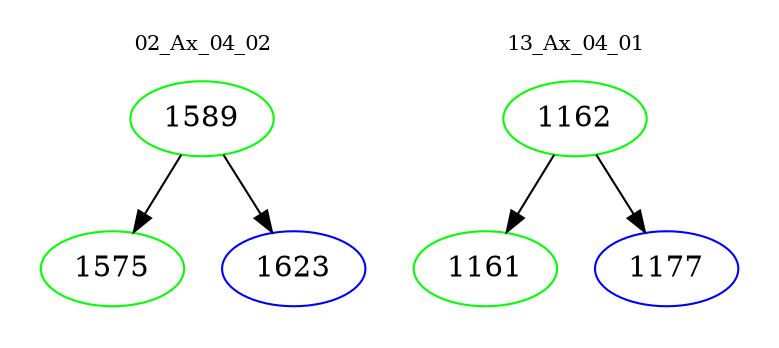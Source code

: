 digraph{
subgraph cluster_0 {
color = white
label = "02_Ax_04_02";
fontsize=10;
T0_1589 [label="1589", color="green"]
T0_1589 -> T0_1575 [color="black"]
T0_1575 [label="1575", color="green"]
T0_1589 -> T0_1623 [color="black"]
T0_1623 [label="1623", color="blue"]
}
subgraph cluster_1 {
color = white
label = "13_Ax_04_01";
fontsize=10;
T1_1162 [label="1162", color="green"]
T1_1162 -> T1_1161 [color="black"]
T1_1161 [label="1161", color="green"]
T1_1162 -> T1_1177 [color="black"]
T1_1177 [label="1177", color="blue"]
}
}
